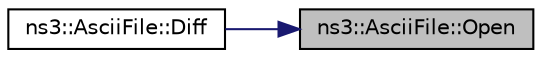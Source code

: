 digraph "ns3::AsciiFile::Open"
{
 // LATEX_PDF_SIZE
  edge [fontname="Helvetica",fontsize="10",labelfontname="Helvetica",labelfontsize="10"];
  node [fontname="Helvetica",fontsize="10",shape=record];
  rankdir="RL";
  Node1 [label="ns3::AsciiFile::Open",height=0.2,width=0.4,color="black", fillcolor="grey75", style="filled", fontcolor="black",tooltip="Create a new ascii file or open an existing ascii file."];
  Node1 -> Node2 [dir="back",color="midnightblue",fontsize="10",style="solid",fontname="Helvetica"];
  Node2 [label="ns3::AsciiFile::Diff",height=0.2,width=0.4,color="black", fillcolor="white", style="filled",URL="$classns3_1_1_ascii_file.html#a49e6f6ba09c38555aabddde5b2f3ffda",tooltip="Compare two ASCII files line-by-line."];
}
